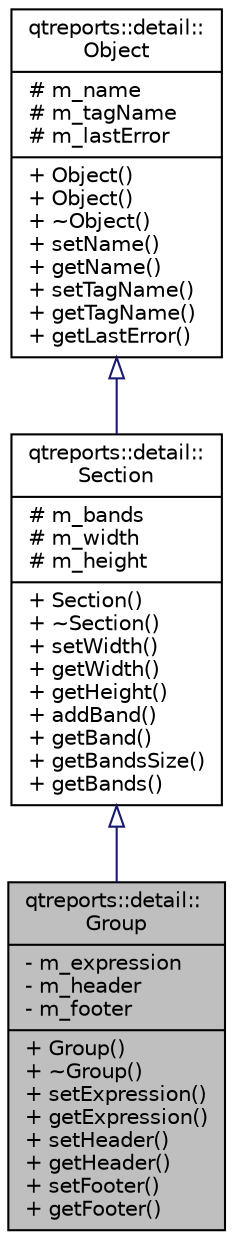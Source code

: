 digraph "qtreports::detail::Group"
{
 // INTERACTIVE_SVG=YES
  bgcolor="transparent";
  edge [fontname="Helvetica",fontsize="10",labelfontname="Helvetica",labelfontsize="10"];
  node [fontname="Helvetica",fontsize="10",shape=record];
  Node1 [label="{qtreports::detail::\lGroup\n|- m_expression\l- m_header\l- m_footer\l|+ Group()\l+ ~Group()\l+ setExpression()\l+ getExpression()\l+ setHeader()\l+ getHeader()\l+ setFooter()\l+ getFooter()\l}",height=0.2,width=0.4,color="black", fillcolor="grey75", style="filled", fontcolor="black"];
  Node2 -> Node1 [dir="back",color="midnightblue",fontsize="10",style="solid",arrowtail="onormal",fontname="Helvetica"];
  Node2 [label="{qtreports::detail::\lSection\n|# m_bands\l# m_width\l# m_height\l|+ Section()\l+ ~Section()\l+ setWidth()\l+ getWidth()\l+ getHeight()\l+ addBand()\l+ getBand()\l+ getBandsSize()\l+ getBands()\l}",height=0.2,width=0.4,color="black",URL="$classqtreports_1_1detail_1_1_section.html",tooltip="Базовый класс для тэгов <title>, <detail>,. "];
  Node3 -> Node2 [dir="back",color="midnightblue",fontsize="10",style="solid",arrowtail="onormal",fontname="Helvetica"];
  Node3 [label="{qtreports::detail::\lObject\n|# m_name\l# m_tagName\l# m_lastError\l|+ Object()\l+ Object()\l+ ~Object()\l+ setName()\l+ getName()\l+ setTagName()\l+ getTagName()\l+ getLastError()\l}",height=0.2,width=0.4,color="black",URL="$classqtreports_1_1detail_1_1_object.html",tooltip="Базовый класс для любого тэга "];
}
